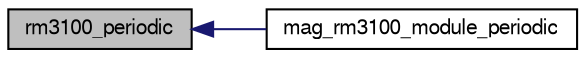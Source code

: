 digraph "rm3100_periodic"
{
  edge [fontname="FreeSans",fontsize="10",labelfontname="FreeSans",labelfontsize="10"];
  node [fontname="FreeSans",fontsize="10",shape=record];
  rankdir="LR";
  Node1 [label="rm3100_periodic",height=0.2,width=0.4,color="black", fillcolor="grey75", style="filled", fontcolor="black"];
  Node1 -> Node2 [dir="back",color="midnightblue",fontsize="10",style="solid",fontname="FreeSans"];
  Node2 [label="mag_rm3100_module_periodic",height=0.2,width=0.4,color="black", fillcolor="white", style="filled",URL="$mag__rm3100_8h.html#a26ab3fdf595f92d12032e6842bfaef21"];
}
